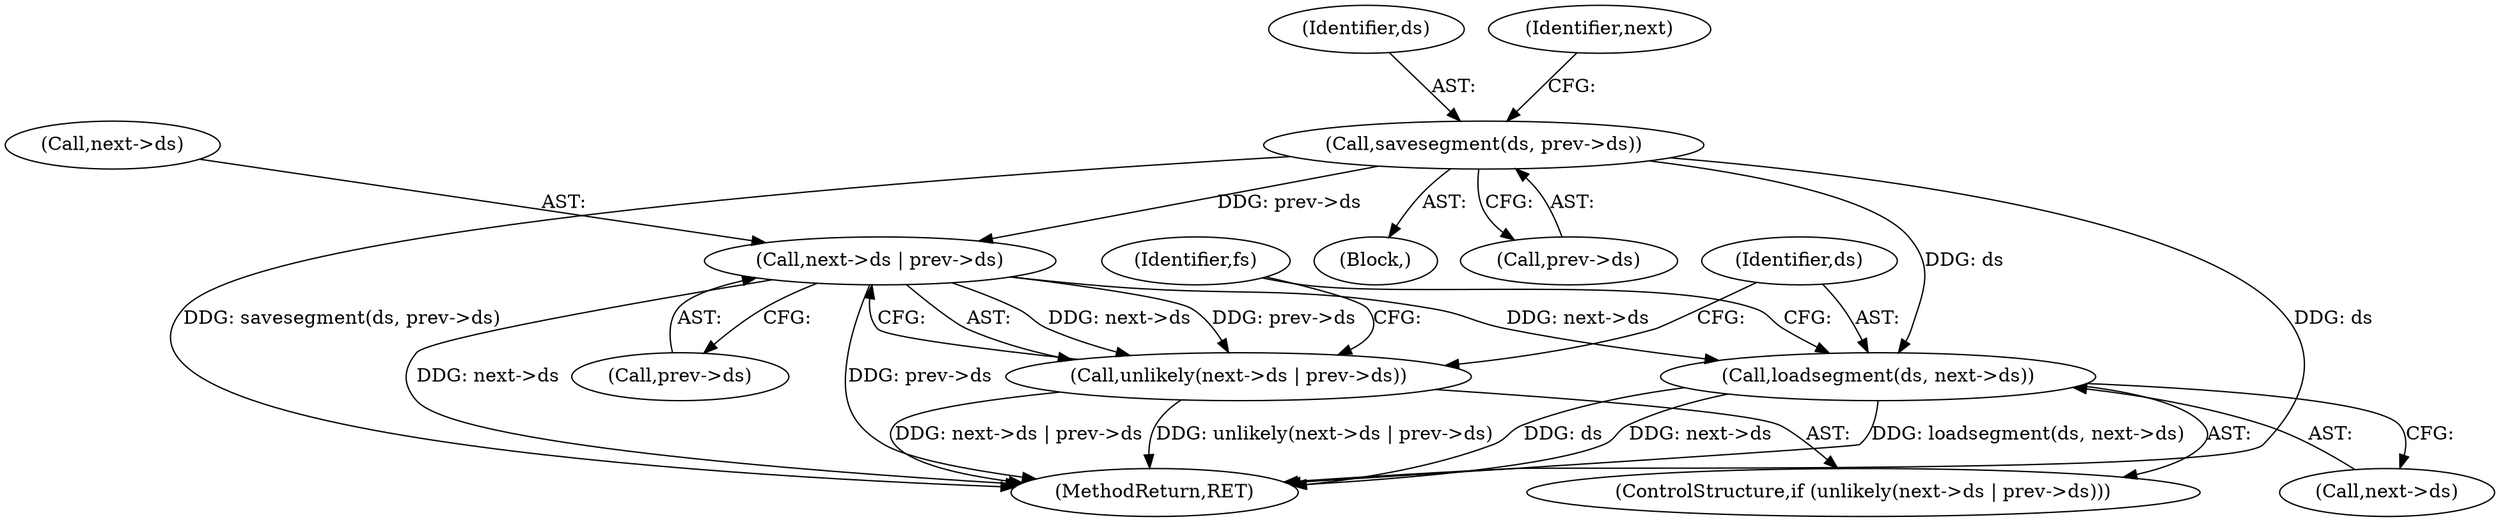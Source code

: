 digraph "0_linux_f647d7c155f069c1a068030255c300663516420e@pointer" {
"1000177" [label="(Call,next->ds | prev->ds)"];
"1000170" [label="(Call,savesegment(ds, prev->ds))"];
"1000176" [label="(Call,unlikely(next->ds | prev->ds))"];
"1000184" [label="(Call,loadsegment(ds, next->ds))"];
"1000186" [label="(Call,next->ds)"];
"1000178" [label="(Call,next->ds)"];
"1000170" [label="(Call,savesegment(ds, prev->ds))"];
"1000177" [label="(Call,next->ds | prev->ds)"];
"1000184" [label="(Call,loadsegment(ds, next->ds))"];
"1000336" [label="(MethodReturn,RET)"];
"1000171" [label="(Identifier,ds)"];
"1000113" [label="(Block,)"];
"1000179" [label="(Identifier,next)"];
"1000172" [label="(Call,prev->ds)"];
"1000176" [label="(Call,unlikely(next->ds | prev->ds))"];
"1000181" [label="(Call,prev->ds)"];
"1000175" [label="(ControlStructure,if (unlikely(next->ds | prev->ds)))"];
"1000185" [label="(Identifier,ds)"];
"1000190" [label="(Identifier,fs)"];
"1000177" -> "1000176"  [label="AST: "];
"1000177" -> "1000181"  [label="CFG: "];
"1000178" -> "1000177"  [label="AST: "];
"1000181" -> "1000177"  [label="AST: "];
"1000176" -> "1000177"  [label="CFG: "];
"1000177" -> "1000336"  [label="DDG: next->ds"];
"1000177" -> "1000336"  [label="DDG: prev->ds"];
"1000177" -> "1000176"  [label="DDG: next->ds"];
"1000177" -> "1000176"  [label="DDG: prev->ds"];
"1000170" -> "1000177"  [label="DDG: prev->ds"];
"1000177" -> "1000184"  [label="DDG: next->ds"];
"1000170" -> "1000113"  [label="AST: "];
"1000170" -> "1000172"  [label="CFG: "];
"1000171" -> "1000170"  [label="AST: "];
"1000172" -> "1000170"  [label="AST: "];
"1000179" -> "1000170"  [label="CFG: "];
"1000170" -> "1000336"  [label="DDG: ds"];
"1000170" -> "1000336"  [label="DDG: savesegment(ds, prev->ds)"];
"1000170" -> "1000184"  [label="DDG: ds"];
"1000176" -> "1000175"  [label="AST: "];
"1000185" -> "1000176"  [label="CFG: "];
"1000190" -> "1000176"  [label="CFG: "];
"1000176" -> "1000336"  [label="DDG: unlikely(next->ds | prev->ds)"];
"1000176" -> "1000336"  [label="DDG: next->ds | prev->ds"];
"1000184" -> "1000175"  [label="AST: "];
"1000184" -> "1000186"  [label="CFG: "];
"1000185" -> "1000184"  [label="AST: "];
"1000186" -> "1000184"  [label="AST: "];
"1000190" -> "1000184"  [label="CFG: "];
"1000184" -> "1000336"  [label="DDG: ds"];
"1000184" -> "1000336"  [label="DDG: next->ds"];
"1000184" -> "1000336"  [label="DDG: loadsegment(ds, next->ds)"];
}
